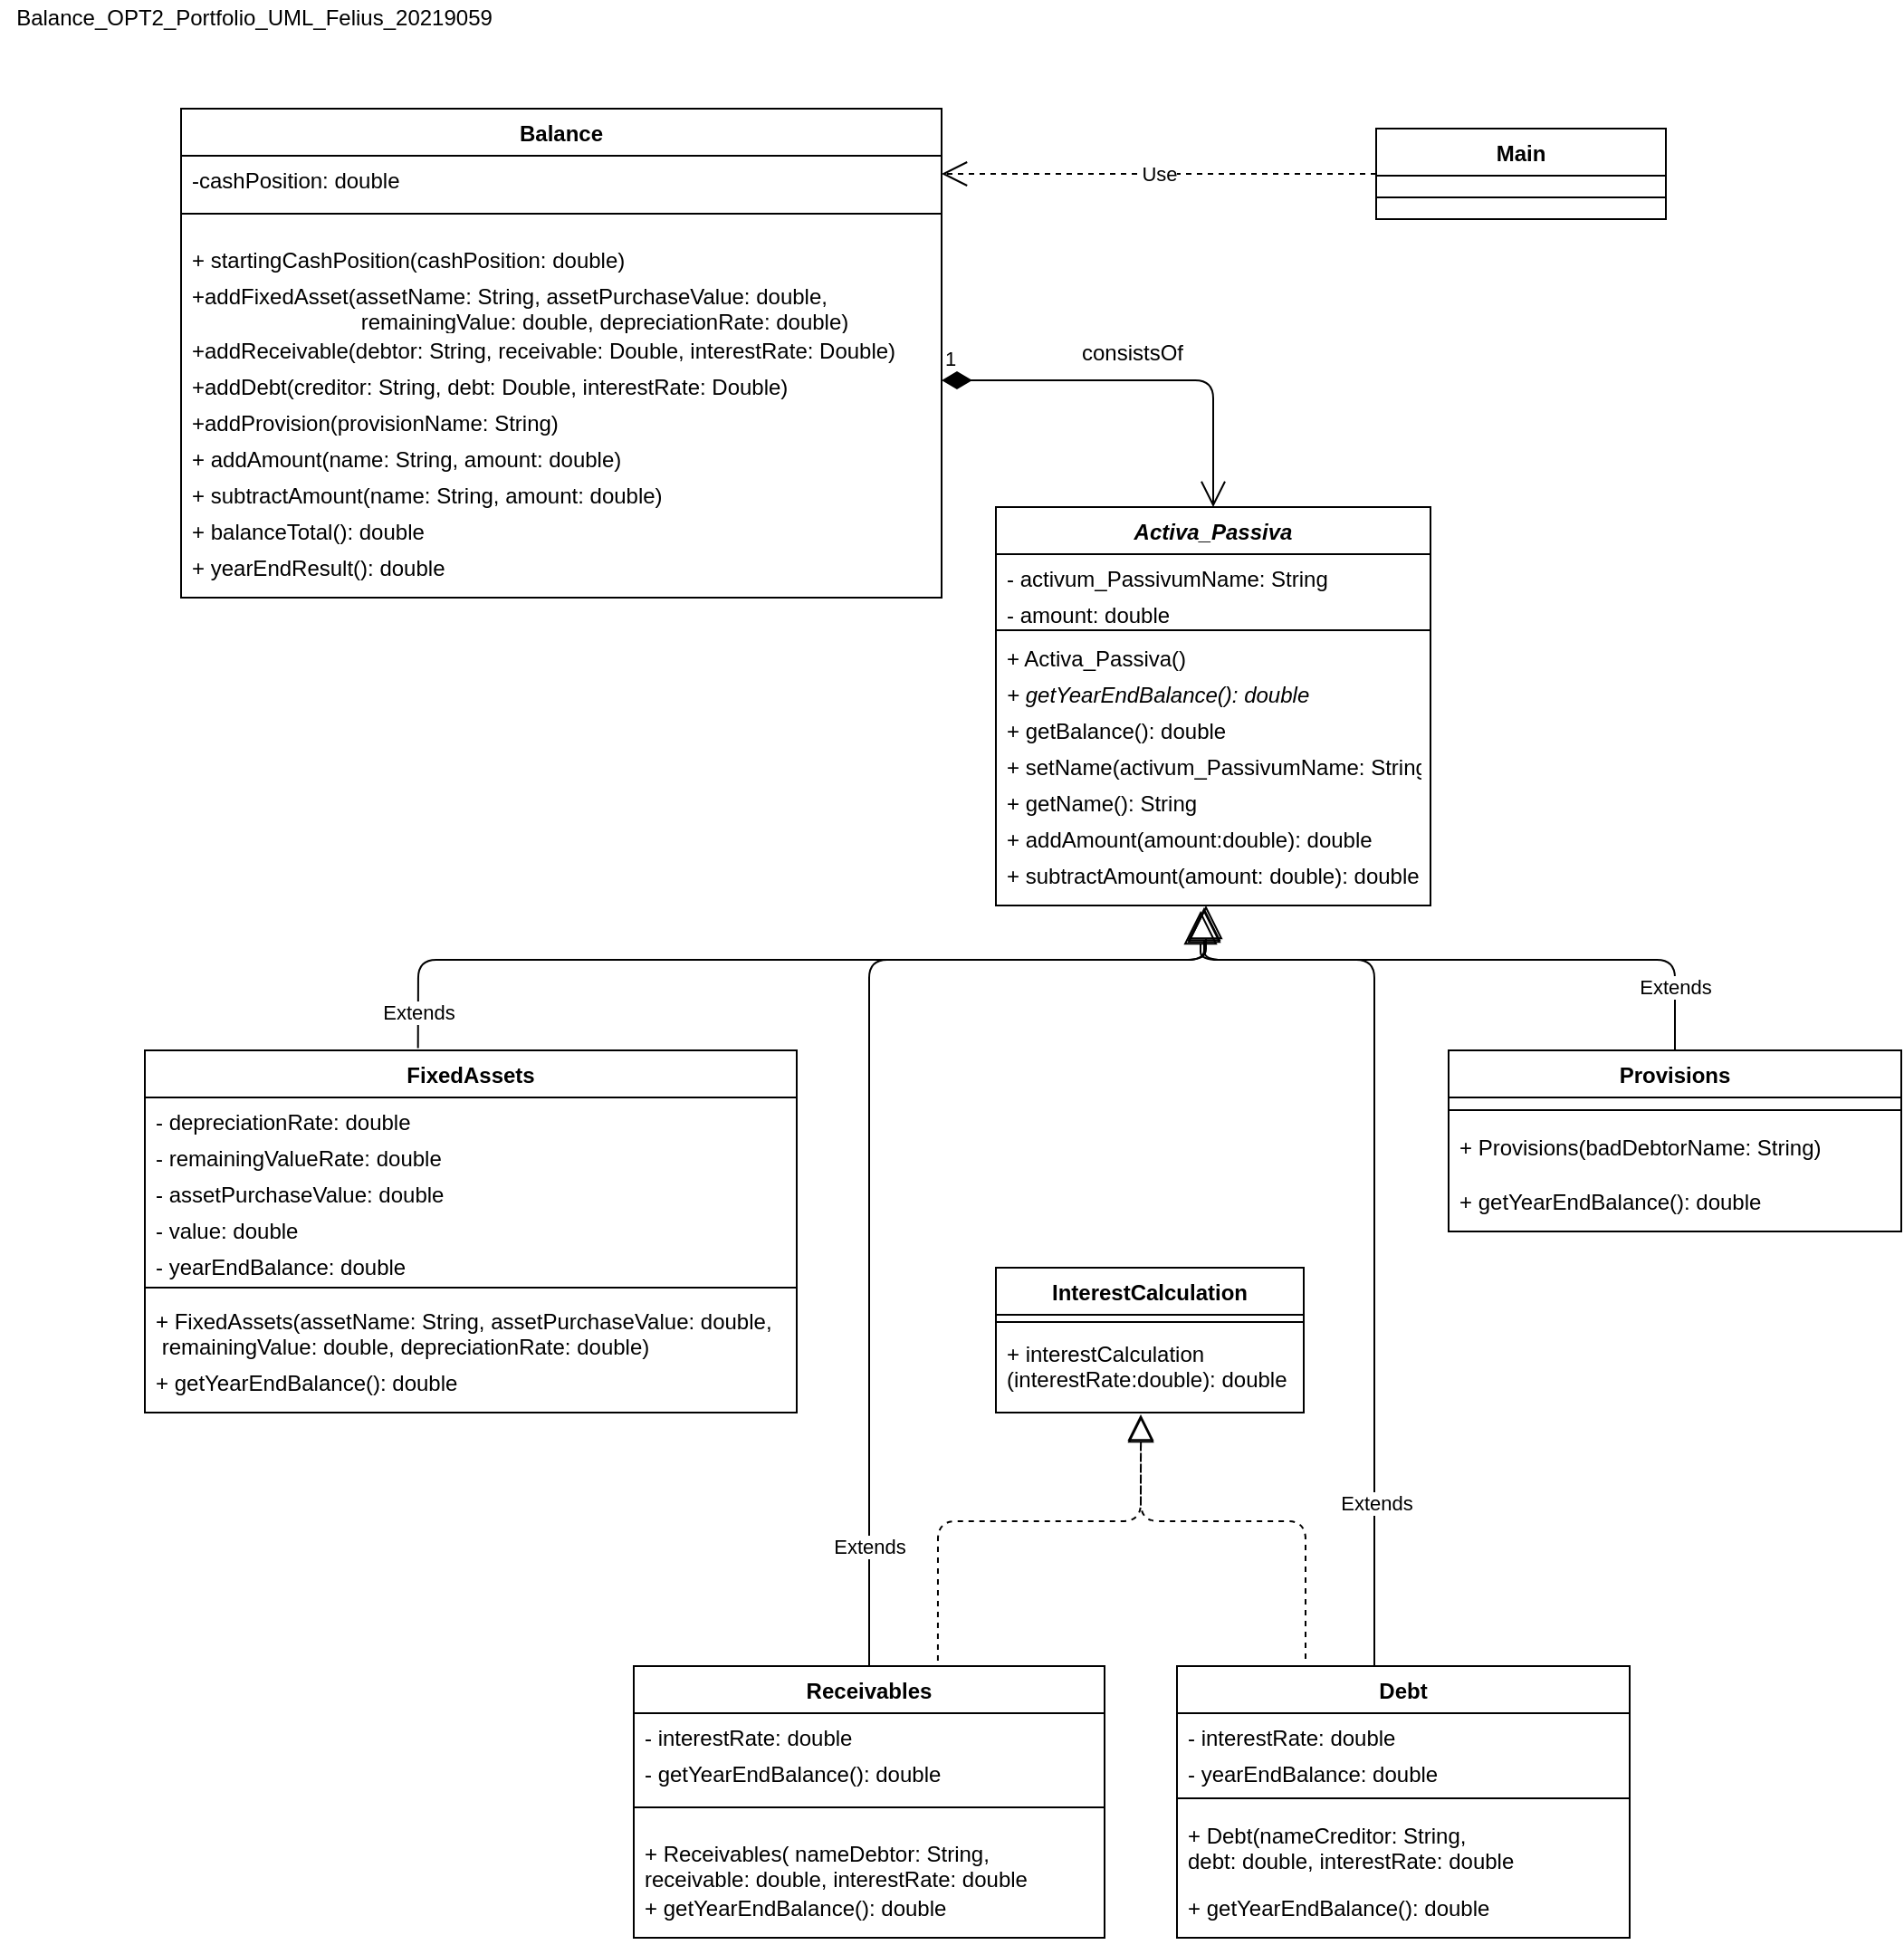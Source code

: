 <mxfile compressed="true" version="14.5.1" type="device"><diagram id="TGea9HWau37XkHUtcOBY" name="Page-1"><mxGraphModel dx="1106" dy="780" grid="1" gridSize="10" guides="1" tooltips="1" connect="1" arrows="1" fold="1" page="1" pageScale="1.7" pageWidth="827" pageHeight="1169" math="0" shadow="0"><root><mxCell id="0"/><mxCell id="1" parent="0"/><mxCell id="JWZrgMWVEKhAITZ-yP2O-1" value="Balance" style="swimlane;fontStyle=1;align=center;verticalAlign=top;childLayout=stackLayout;horizontal=1;startSize=26;horizontalStack=0;resizeParent=1;resizeParentMax=0;resizeLast=0;collapsible=1;marginBottom=0;" parent="1" vertex="1"><mxGeometry x="100" y="80" width="420" height="270" as="geometry"/></mxCell><mxCell id="JWZrgMWVEKhAITZ-yP2O-2" value="-cashPosition: double" style="text;strokeColor=none;fillColor=none;align=left;verticalAlign=top;spacingLeft=4;spacingRight=4;overflow=hidden;rotatable=0;points=[[0,0.5],[1,0.5]];portConstraint=eastwest;" parent="JWZrgMWVEKhAITZ-yP2O-1" vertex="1"><mxGeometry y="26" width="420" height="20" as="geometry"/></mxCell><mxCell id="JWZrgMWVEKhAITZ-yP2O-3" value="" style="line;strokeWidth=1;fillColor=none;align=left;verticalAlign=middle;spacingTop=-1;spacingLeft=3;spacingRight=3;rotatable=0;labelPosition=right;points=[];portConstraint=eastwest;" parent="JWZrgMWVEKhAITZ-yP2O-1" vertex="1"><mxGeometry y="46" width="420" height="24" as="geometry"/></mxCell><mxCell id="RxFUFsNciQllNmeZRb2d-8" value="+ startingCashPosition(cashPosition: double)" style="text;strokeColor=none;fillColor=none;align=left;verticalAlign=top;spacingLeft=4;spacingRight=4;overflow=hidden;rotatable=0;points=[[0,0.5],[1,0.5]];portConstraint=eastwest;" parent="JWZrgMWVEKhAITZ-yP2O-1" vertex="1"><mxGeometry y="70" width="420" height="20" as="geometry"/></mxCell><mxCell id="JWZrgMWVEKhAITZ-yP2O-4" value="+addFixedAsset(assetName: String, assetPurchaseValue: double, &#10;                            remainingValue: double, depreciationRate: double)" style="text;strokeColor=none;fillColor=none;align=left;verticalAlign=top;spacingLeft=4;spacingRight=4;overflow=hidden;rotatable=0;points=[[0,0.5],[1,0.5]];portConstraint=eastwest;" parent="JWZrgMWVEKhAITZ-yP2O-1" vertex="1"><mxGeometry y="90" width="420" height="30" as="geometry"/></mxCell><mxCell id="JWZrgMWVEKhAITZ-yP2O-48" value="+addReceivable(debtor: String, receivable: Double, interestRate: Double)" style="text;strokeColor=none;fillColor=none;align=left;verticalAlign=top;spacingLeft=4;spacingRight=4;overflow=hidden;rotatable=0;points=[[0,0.5],[1,0.5]];portConstraint=eastwest;" parent="JWZrgMWVEKhAITZ-yP2O-1" vertex="1"><mxGeometry y="120" width="420" height="20" as="geometry"/></mxCell><mxCell id="JWZrgMWVEKhAITZ-yP2O-49" value="+addDebt(creditor: String, debt: Double, interestRate: Double)" style="text;strokeColor=none;fillColor=none;align=left;verticalAlign=top;spacingLeft=4;spacingRight=4;overflow=hidden;rotatable=0;points=[[0,0.5],[1,0.5]];portConstraint=eastwest;" parent="JWZrgMWVEKhAITZ-yP2O-1" vertex="1"><mxGeometry y="140" width="420" height="20" as="geometry"/></mxCell><mxCell id="JWZrgMWVEKhAITZ-yP2O-50" value="+addProvision(provisionName: String)" style="text;strokeColor=none;fillColor=none;align=left;verticalAlign=top;spacingLeft=4;spacingRight=4;overflow=hidden;rotatable=0;points=[[0,0.5],[1,0.5]];portConstraint=eastwest;" parent="JWZrgMWVEKhAITZ-yP2O-1" vertex="1"><mxGeometry y="160" width="420" height="20" as="geometry"/></mxCell><mxCell id="JWZrgMWVEKhAITZ-yP2O-8" value="+ addAmount(name: String, amount: double)" style="text;strokeColor=none;fillColor=none;align=left;verticalAlign=top;spacingLeft=4;spacingRight=4;overflow=hidden;rotatable=0;points=[[0,0.5],[1,0.5]];portConstraint=eastwest;" parent="JWZrgMWVEKhAITZ-yP2O-1" vertex="1"><mxGeometry y="180" width="420" height="20" as="geometry"/></mxCell><mxCell id="pf_OSPfDTVbyEbArDYEv-2" value="+ subtractAmount(name: String, amount: double)" style="text;strokeColor=none;fillColor=none;align=left;verticalAlign=top;spacingLeft=4;spacingRight=4;overflow=hidden;rotatable=0;points=[[0,0.5],[1,0.5]];portConstraint=eastwest;" parent="JWZrgMWVEKhAITZ-yP2O-1" vertex="1"><mxGeometry y="200" width="420" height="20" as="geometry"/></mxCell><mxCell id="JWZrgMWVEKhAITZ-yP2O-5" value="+ balanceTotal(): double" style="text;strokeColor=none;fillColor=none;align=left;verticalAlign=top;spacingLeft=4;spacingRight=4;overflow=hidden;rotatable=0;points=[[0,0.5],[1,0.5]];portConstraint=eastwest;" parent="JWZrgMWVEKhAITZ-yP2O-1" vertex="1"><mxGeometry y="220" width="420" height="20" as="geometry"/></mxCell><mxCell id="RxFUFsNciQllNmeZRb2d-9" value="+ yearEndResult(): double" style="text;strokeColor=none;fillColor=none;align=left;verticalAlign=top;spacingLeft=4;spacingRight=4;overflow=hidden;rotatable=0;points=[[0,0.5],[1,0.5]];portConstraint=eastwest;" parent="JWZrgMWVEKhAITZ-yP2O-1" vertex="1"><mxGeometry y="240" width="420" height="30" as="geometry"/></mxCell><mxCell id="JWZrgMWVEKhAITZ-yP2O-9" value="FixedAssets" style="swimlane;fontStyle=1;align=center;verticalAlign=top;childLayout=stackLayout;horizontal=1;startSize=26;horizontalStack=0;resizeParent=1;resizeParentMax=0;resizeLast=0;collapsible=1;marginBottom=0;" parent="1" vertex="1"><mxGeometry x="80" y="600" width="360" height="200" as="geometry"/></mxCell><mxCell id="JWZrgMWVEKhAITZ-yP2O-14" value="- depreciationRate: double" style="text;strokeColor=none;fillColor=none;align=left;verticalAlign=top;spacingLeft=4;spacingRight=4;overflow=hidden;rotatable=0;points=[[0,0.5],[1,0.5]];portConstraint=eastwest;" parent="JWZrgMWVEKhAITZ-yP2O-9" vertex="1"><mxGeometry y="26" width="360" height="20" as="geometry"/></mxCell><mxCell id="JWZrgMWVEKhAITZ-yP2O-15" value="- remainingValueRate: double" style="text;strokeColor=none;fillColor=none;align=left;verticalAlign=top;spacingLeft=4;spacingRight=4;overflow=hidden;rotatable=0;points=[[0,0.5],[1,0.5]];portConstraint=eastwest;" parent="JWZrgMWVEKhAITZ-yP2O-9" vertex="1"><mxGeometry y="46" width="360" height="20" as="geometry"/></mxCell><mxCell id="BrwvkY1BcD5Ls9-VI9yJ-21" value="- assetPurchaseValue: double" style="text;strokeColor=none;fillColor=none;align=left;verticalAlign=top;spacingLeft=4;spacingRight=4;overflow=hidden;rotatable=0;points=[[0,0.5],[1,0.5]];portConstraint=eastwest;" parent="JWZrgMWVEKhAITZ-yP2O-9" vertex="1"><mxGeometry y="66" width="360" height="20" as="geometry"/></mxCell><mxCell id="pf_OSPfDTVbyEbArDYEv-7" value="- value: double" style="text;strokeColor=none;fillColor=none;align=left;verticalAlign=top;spacingLeft=4;spacingRight=4;overflow=hidden;rotatable=0;points=[[0,0.5],[1,0.5]];portConstraint=eastwest;" parent="JWZrgMWVEKhAITZ-yP2O-9" vertex="1"><mxGeometry y="86" width="360" height="20" as="geometry"/></mxCell><mxCell id="pf_OSPfDTVbyEbArDYEv-8" value="- yearEndBalance: double" style="text;strokeColor=none;fillColor=none;align=left;verticalAlign=top;spacingLeft=4;spacingRight=4;overflow=hidden;rotatable=0;points=[[0,0.5],[1,0.5]];portConstraint=eastwest;" parent="JWZrgMWVEKhAITZ-yP2O-9" vertex="1"><mxGeometry y="106" width="360" height="20" as="geometry"/></mxCell><mxCell id="JWZrgMWVEKhAITZ-yP2O-11" value="" style="line;strokeWidth=1;fillColor=none;align=left;verticalAlign=middle;spacingTop=-1;spacingLeft=3;spacingRight=3;rotatable=0;labelPosition=right;points=[];portConstraint=eastwest;" parent="JWZrgMWVEKhAITZ-yP2O-9" vertex="1"><mxGeometry y="126" width="360" height="10" as="geometry"/></mxCell><mxCell id="JWZrgMWVEKhAITZ-yP2O-12" value="+ FixedAssets(assetName: String, assetPurchaseValue: double,&#10; remainingValue: double, depreciationRate: double)" style="text;strokeColor=none;fillColor=none;align=left;verticalAlign=top;spacingLeft=4;spacingRight=4;overflow=hidden;rotatable=0;points=[[0,0.5],[1,0.5]];portConstraint=eastwest;" parent="JWZrgMWVEKhAITZ-yP2O-9" vertex="1"><mxGeometry y="136" width="360" height="34" as="geometry"/></mxCell><mxCell id="pf_OSPfDTVbyEbArDYEv-9" value="+ getYearEndBalance(): double" style="text;strokeColor=none;fillColor=none;align=left;verticalAlign=top;spacingLeft=4;spacingRight=4;overflow=hidden;rotatable=0;points=[[0,0.5],[1,0.5]];portConstraint=eastwest;" parent="JWZrgMWVEKhAITZ-yP2O-9" vertex="1"><mxGeometry y="170" width="360" height="30" as="geometry"/></mxCell><mxCell id="JWZrgMWVEKhAITZ-yP2O-16" value="Extends" style="endArrow=block;endSize=16;endFill=0;html=1;entryX=0.479;entryY=1.033;entryDx=0;entryDy=0;entryPerimeter=0;exitX=0.419;exitY=-0.006;exitDx=0;exitDy=0;exitPerimeter=0;" parent="1" source="JWZrgMWVEKhAITZ-yP2O-9" target="BrwvkY1BcD5Ls9-VI9yJ-10" edge="1"><mxGeometry x="-0.924" width="160" relative="1" as="geometry"><mxPoint x="695" y="477.78" as="sourcePoint"/><mxPoint x="635.8" y="641.41" as="targetPoint"/><Array as="points"><mxPoint x="231" y="550"/><mxPoint x="665" y="550"/></Array><mxPoint as="offset"/></mxGeometry></mxCell><mxCell id="JWZrgMWVEKhAITZ-yP2O-18" value="consistsOf" style="text;html=1;align=center;verticalAlign=middle;resizable=0;points=[];autosize=1;" parent="1" vertex="1"><mxGeometry x="590" y="205" width="70" height="20" as="geometry"/></mxCell><mxCell id="JWZrgMWVEKhAITZ-yP2O-23" value="Receivables" style="swimlane;fontStyle=1;align=center;verticalAlign=top;childLayout=stackLayout;horizontal=1;startSize=26;horizontalStack=0;resizeParent=1;resizeParentMax=0;resizeLast=0;collapsible=1;marginBottom=0;" parent="1" vertex="1"><mxGeometry x="350" y="940" width="260" height="150" as="geometry"/></mxCell><mxCell id="JWZrgMWVEKhAITZ-yP2O-27" value="- interestRate: double" style="text;strokeColor=none;fillColor=none;align=left;verticalAlign=top;spacingLeft=4;spacingRight=4;overflow=hidden;rotatable=0;points=[[0,0.5],[1,0.5]];portConstraint=eastwest;" parent="JWZrgMWVEKhAITZ-yP2O-23" vertex="1"><mxGeometry y="26" width="260" height="20" as="geometry"/></mxCell><mxCell id="pf_OSPfDTVbyEbArDYEv-3" value="- getYearEndBalance(): double" style="text;strokeColor=none;fillColor=none;align=left;verticalAlign=top;spacingLeft=4;spacingRight=4;overflow=hidden;rotatable=0;points=[[0,0.5],[1,0.5]];portConstraint=eastwest;" parent="JWZrgMWVEKhAITZ-yP2O-23" vertex="1"><mxGeometry y="46" width="260" height="20" as="geometry"/></mxCell><mxCell id="JWZrgMWVEKhAITZ-yP2O-25" value="" style="line;strokeWidth=1;fillColor=none;align=left;verticalAlign=middle;spacingTop=-1;spacingLeft=3;spacingRight=3;rotatable=0;labelPosition=right;points=[];portConstraint=eastwest;" parent="JWZrgMWVEKhAITZ-yP2O-23" vertex="1"><mxGeometry y="66" width="260" height="24" as="geometry"/></mxCell><mxCell id="JWZrgMWVEKhAITZ-yP2O-26" value="+ Receivables( nameDebtor: String, &#10;receivable: double, interestRate: double" style="text;strokeColor=none;fillColor=none;align=left;verticalAlign=top;spacingLeft=4;spacingRight=4;overflow=hidden;rotatable=0;points=[[0,0.5],[1,0.5]];portConstraint=eastwest;" parent="JWZrgMWVEKhAITZ-yP2O-23" vertex="1"><mxGeometry y="90" width="260" height="30" as="geometry"/></mxCell><mxCell id="BrwvkY1BcD5Ls9-VI9yJ-18" value="+ getYearEndBalance(): double" style="text;strokeColor=none;fillColor=none;align=left;verticalAlign=top;spacingLeft=4;spacingRight=4;overflow=hidden;rotatable=0;points=[[0,0.5],[1,0.5]];portConstraint=eastwest;" parent="JWZrgMWVEKhAITZ-yP2O-23" vertex="1"><mxGeometry y="120" width="260" height="30" as="geometry"/></mxCell><mxCell id="JWZrgMWVEKhAITZ-yP2O-28" value="Debt" style="swimlane;fontStyle=1;align=center;verticalAlign=top;childLayout=stackLayout;horizontal=1;startSize=26;horizontalStack=0;resizeParent=1;resizeParentMax=0;resizeLast=0;collapsible=1;marginBottom=0;" parent="1" vertex="1"><mxGeometry x="650" y="940" width="250" height="150" as="geometry"/></mxCell><mxCell id="JWZrgMWVEKhAITZ-yP2O-32" value="- interestRate: double" style="text;strokeColor=none;fillColor=none;align=left;verticalAlign=top;spacingLeft=4;spacingRight=4;overflow=hidden;rotatable=0;points=[[0,0.5],[1,0.5]];portConstraint=eastwest;" parent="JWZrgMWVEKhAITZ-yP2O-28" vertex="1"><mxGeometry y="26" width="250" height="20" as="geometry"/></mxCell><mxCell id="pf_OSPfDTVbyEbArDYEv-14" value="- yearEndBalance: double" style="text;strokeColor=none;fillColor=none;align=left;verticalAlign=top;spacingLeft=4;spacingRight=4;overflow=hidden;rotatable=0;points=[[0,0.5],[1,0.5]];portConstraint=eastwest;" parent="JWZrgMWVEKhAITZ-yP2O-28" vertex="1"><mxGeometry y="46" width="250" height="20" as="geometry"/></mxCell><mxCell id="JWZrgMWVEKhAITZ-yP2O-30" value="" style="line;strokeWidth=1;fillColor=none;align=left;verticalAlign=middle;spacingTop=-1;spacingLeft=3;spacingRight=3;rotatable=0;labelPosition=right;points=[];portConstraint=eastwest;" parent="JWZrgMWVEKhAITZ-yP2O-28" vertex="1"><mxGeometry y="66" width="250" height="14" as="geometry"/></mxCell><mxCell id="JWZrgMWVEKhAITZ-yP2O-31" value="+ Debt(nameCreditor: String, &#10;debt: double, interestRate: double" style="text;strokeColor=none;fillColor=none;align=left;verticalAlign=top;spacingLeft=4;spacingRight=4;overflow=hidden;rotatable=0;points=[[0,0.5],[1,0.5]];portConstraint=eastwest;" parent="JWZrgMWVEKhAITZ-yP2O-28" vertex="1"><mxGeometry y="80" width="250" height="40" as="geometry"/></mxCell><mxCell id="pf_OSPfDTVbyEbArDYEv-18" value="+ getYearEndBalance(): double" style="text;strokeColor=none;fillColor=none;align=left;verticalAlign=top;spacingLeft=4;spacingRight=4;overflow=hidden;rotatable=0;points=[[0,0.5],[1,0.5]];portConstraint=eastwest;" parent="JWZrgMWVEKhAITZ-yP2O-28" vertex="1"><mxGeometry y="120" width="250" height="30" as="geometry"/></mxCell><mxCell id="JWZrgMWVEKhAITZ-yP2O-33" value="Provisions" style="swimlane;fontStyle=1;align=center;verticalAlign=top;childLayout=stackLayout;horizontal=1;startSize=26;horizontalStack=0;resizeParent=1;resizeParentMax=0;resizeLast=0;collapsible=1;marginBottom=0;" parent="1" vertex="1"><mxGeometry x="800" y="600" width="250" height="100" as="geometry"/></mxCell><mxCell id="JWZrgMWVEKhAITZ-yP2O-35" value="" style="line;strokeWidth=1;fillColor=none;align=left;verticalAlign=middle;spacingTop=-1;spacingLeft=3;spacingRight=3;rotatable=0;labelPosition=right;points=[];portConstraint=eastwest;" parent="JWZrgMWVEKhAITZ-yP2O-33" vertex="1"><mxGeometry y="26" width="250" height="14" as="geometry"/></mxCell><mxCell id="JWZrgMWVEKhAITZ-yP2O-36" value="+ Provisions(badDebtorName: String)" style="text;strokeColor=none;fillColor=none;align=left;verticalAlign=top;spacingLeft=4;spacingRight=4;overflow=hidden;rotatable=0;points=[[0,0.5],[1,0.5]];portConstraint=eastwest;" parent="JWZrgMWVEKhAITZ-yP2O-33" vertex="1"><mxGeometry y="40" width="250" height="30" as="geometry"/></mxCell><mxCell id="pf_OSPfDTVbyEbArDYEv-26" value="+ getYearEndBalance(): double" style="text;strokeColor=none;fillColor=none;align=left;verticalAlign=top;spacingLeft=4;spacingRight=4;overflow=hidden;rotatable=0;points=[[0,0.5],[1,0.5]];portConstraint=eastwest;" parent="JWZrgMWVEKhAITZ-yP2O-33" vertex="1"><mxGeometry y="70" width="250" height="30" as="geometry"/></mxCell><mxCell id="JWZrgMWVEKhAITZ-yP2O-37" value="Extends" style="endArrow=block;endSize=16;endFill=0;html=1;exitX=0.5;exitY=0;exitDx=0;exitDy=0;" parent="1" source="JWZrgMWVEKhAITZ-yP2O-23" edge="1"><mxGeometry x="-0.781" width="160" relative="1" as="geometry"><mxPoint x="487" y="900" as="sourcePoint"/><mxPoint x="666" y="520" as="targetPoint"/><Array as="points"><mxPoint x="480" y="550"/><mxPoint x="666" y="550"/></Array><mxPoint as="offset"/></mxGeometry></mxCell><mxCell id="JWZrgMWVEKhAITZ-yP2O-38" value="Extends" style="endArrow=block;endSize=16;endFill=0;html=1;exitX=0.436;exitY=0;exitDx=0;exitDy=0;entryX=0.471;entryY=1.1;entryDx=0;entryDy=0;entryPerimeter=0;exitPerimeter=0;" parent="1" source="JWZrgMWVEKhAITZ-yP2O-28" target="BrwvkY1BcD5Ls9-VI9yJ-10" edge="1"><mxGeometry x="-0.649" y="-1" width="160" relative="1" as="geometry"><mxPoint x="556.04" y="567.78" as="sourcePoint"/><mxPoint x="680" y="530" as="targetPoint"/><Array as="points"><mxPoint x="759" y="550"/><mxPoint x="663" y="550"/></Array><mxPoint as="offset"/></mxGeometry></mxCell><mxCell id="JWZrgMWVEKhAITZ-yP2O-40" value="Extends" style="endArrow=block;endSize=16;endFill=0;html=1;exitX=0.5;exitY=0;exitDx=0;exitDy=0;entryX=0.479;entryY=1.067;entryDx=0;entryDy=0;entryPerimeter=0;" parent="1" source="JWZrgMWVEKhAITZ-yP2O-33" target="BrwvkY1BcD5Ls9-VI9yJ-10" edge="1"><mxGeometry x="-0.793" width="160" relative="1" as="geometry"><mxPoint x="925.04" y="537.782" as="sourcePoint"/><mxPoint x="710" y="530" as="targetPoint"/><Array as="points"><mxPoint x="925" y="550"/><mxPoint x="665" y="550"/></Array><mxPoint as="offset"/></mxGeometry></mxCell><mxCell id="JWZrgMWVEKhAITZ-yP2O-42" value="Balance_OPT2_Portfolio_UML_Felius_20219059" style="text;html=1;align=center;verticalAlign=middle;resizable=0;points=[];autosize=1;" parent="1" vertex="1"><mxGeometry y="20" width="280" height="20" as="geometry"/></mxCell><mxCell id="BrwvkY1BcD5Ls9-VI9yJ-1" value="Activa_Passiva" style="swimlane;fontStyle=3;align=center;verticalAlign=top;childLayout=stackLayout;horizontal=1;startSize=26;horizontalStack=0;resizeParent=1;resizeParentMax=0;resizeLast=0;collapsible=1;marginBottom=0;" parent="1" vertex="1"><mxGeometry x="550" y="300" width="240" height="220" as="geometry"><mxRectangle x="480" y="300" width="120" height="26" as="alternateBounds"/></mxGeometry></mxCell><mxCell id="RxFUFsNciQllNmeZRb2d-3" value="- activum_PassivumName: String" style="text;strokeColor=none;fillColor=none;align=left;verticalAlign=top;spacingLeft=4;spacingRight=4;overflow=hidden;rotatable=0;points=[[0,0.5],[1,0.5]];portConstraint=eastwest;" parent="BrwvkY1BcD5Ls9-VI9yJ-1" vertex="1"><mxGeometry y="26" width="240" height="20" as="geometry"/></mxCell><mxCell id="RxFUFsNciQllNmeZRb2d-4" value="- amount: double" style="text;strokeColor=none;fillColor=none;align=left;verticalAlign=top;spacingLeft=4;spacingRight=4;overflow=hidden;rotatable=0;points=[[0,0.5],[1,0.5]];portConstraint=eastwest;" parent="BrwvkY1BcD5Ls9-VI9yJ-1" vertex="1"><mxGeometry y="46" width="240" height="20" as="geometry"/></mxCell><mxCell id="BrwvkY1BcD5Ls9-VI9yJ-3" value="" style="line;strokeWidth=1;fillColor=none;align=left;verticalAlign=middle;spacingTop=-1;spacingLeft=3;spacingRight=3;rotatable=0;labelPosition=right;points=[];portConstraint=eastwest;" parent="BrwvkY1BcD5Ls9-VI9yJ-1" vertex="1"><mxGeometry y="66" width="240" height="4" as="geometry"/></mxCell><mxCell id="pf_OSPfDTVbyEbArDYEv-12" value="+ Activa_Passiva()" style="text;strokeColor=none;fillColor=none;align=left;verticalAlign=top;spacingLeft=4;spacingRight=4;overflow=hidden;rotatable=0;points=[[0,0.5],[1,0.5]];portConstraint=eastwest;" parent="BrwvkY1BcD5Ls9-VI9yJ-1" vertex="1"><mxGeometry y="70" width="240" height="20" as="geometry"/></mxCell><mxCell id="BrwvkY1BcD5Ls9-VI9yJ-4" value="+ getYearEndBalance(): double" style="text;strokeColor=none;fillColor=none;align=left;verticalAlign=top;spacingLeft=4;spacingRight=4;overflow=hidden;rotatable=0;points=[[0,0.5],[1,0.5]];portConstraint=eastwest;fontStyle=2" parent="BrwvkY1BcD5Ls9-VI9yJ-1" vertex="1"><mxGeometry y="90" width="240" height="20" as="geometry"/></mxCell><mxCell id="RxFUFsNciQllNmeZRb2d-5" value="+ getBalance(): double" style="text;strokeColor=none;fillColor=none;align=left;verticalAlign=top;spacingLeft=4;spacingRight=4;overflow=hidden;rotatable=0;points=[[0,0.5],[1,0.5]];portConstraint=eastwest;fontStyle=0" parent="BrwvkY1BcD5Ls9-VI9yJ-1" vertex="1"><mxGeometry y="110" width="240" height="20" as="geometry"/></mxCell><mxCell id="BrwvkY1BcD5Ls9-VI9yJ-5" value="+ setName(activum_PassivumName: String)" style="text;strokeColor=none;fillColor=none;align=left;verticalAlign=top;spacingLeft=4;spacingRight=4;overflow=hidden;rotatable=0;points=[[0,0.5],[1,0.5]];portConstraint=eastwest;fontStyle=0" parent="BrwvkY1BcD5Ls9-VI9yJ-1" vertex="1"><mxGeometry y="130" width="240" height="20" as="geometry"/></mxCell><mxCell id="pf_OSPfDTVbyEbArDYEv-11" value="+ getName(): String" style="text;strokeColor=none;fillColor=none;align=left;verticalAlign=top;spacingLeft=4;spacingRight=4;overflow=hidden;rotatable=0;points=[[0,0.5],[1,0.5]];portConstraint=eastwest;fontStyle=0" parent="BrwvkY1BcD5Ls9-VI9yJ-1" vertex="1"><mxGeometry y="150" width="240" height="20" as="geometry"/></mxCell><mxCell id="BrwvkY1BcD5Ls9-VI9yJ-9" value="+ addAmount(amount:double): double&#10;" style="text;strokeColor=none;fillColor=none;align=left;verticalAlign=top;spacingLeft=4;spacingRight=4;overflow=hidden;rotatable=0;points=[[0,0.5],[1,0.5]];portConstraint=eastwest;" parent="BrwvkY1BcD5Ls9-VI9yJ-1" vertex="1"><mxGeometry y="170" width="240" height="20" as="geometry"/></mxCell><mxCell id="BrwvkY1BcD5Ls9-VI9yJ-10" value="+ subtractAmount(amount: double): double" style="text;strokeColor=none;fillColor=none;align=left;verticalAlign=top;spacingLeft=4;spacingRight=4;overflow=hidden;rotatable=0;points=[[0,0.5],[1,0.5]];portConstraint=eastwest;" parent="BrwvkY1BcD5Ls9-VI9yJ-1" vertex="1"><mxGeometry y="190" width="240" height="30" as="geometry"/></mxCell><mxCell id="_fWY2-OlE0IKCw78Q9Ch-1" value="Main" style="swimlane;fontStyle=1;align=center;verticalAlign=top;childLayout=stackLayout;horizontal=1;startSize=26;horizontalStack=0;resizeParent=1;resizeParentMax=0;resizeLast=0;collapsible=1;marginBottom=0;" parent="1" vertex="1"><mxGeometry x="760" y="91" width="160" height="50" as="geometry"/></mxCell><mxCell id="_fWY2-OlE0IKCw78Q9Ch-3" value="" style="line;strokeWidth=1;fillColor=none;align=left;verticalAlign=middle;spacingTop=-1;spacingLeft=3;spacingRight=3;rotatable=0;labelPosition=right;points=[];portConstraint=eastwest;" parent="_fWY2-OlE0IKCw78Q9Ch-1" vertex="1"><mxGeometry y="26" width="160" height="24" as="geometry"/></mxCell><mxCell id="RxFUFsNciQllNmeZRb2d-10" value="1" style="endArrow=open;html=1;endSize=12;startArrow=diamondThin;startSize=14;startFill=1;edgeStyle=orthogonalEdgeStyle;align=left;verticalAlign=bottom;exitX=1;exitY=0.5;exitDx=0;exitDy=0;" parent="1" source="JWZrgMWVEKhAITZ-yP2O-49" target="BrwvkY1BcD5Ls9-VI9yJ-1" edge="1"><mxGeometry x="-1" y="3" relative="1" as="geometry"><mxPoint x="470" y="490" as="sourcePoint"/><mxPoint x="630" y="490" as="targetPoint"/></mxGeometry></mxCell><mxCell id="RxFUFsNciQllNmeZRb2d-11" value="Use" style="endArrow=open;endSize=12;dashed=1;html=1;exitX=0;exitY=0.5;exitDx=0;exitDy=0;entryX=1;entryY=0.5;entryDx=0;entryDy=0;" parent="1" source="_fWY2-OlE0IKCw78Q9Ch-1" target="JWZrgMWVEKhAITZ-yP2O-2" edge="1"><mxGeometry width="160" relative="1" as="geometry"><mxPoint x="530" y="530" as="sourcePoint"/><mxPoint x="690" y="530" as="targetPoint"/></mxGeometry></mxCell><mxCell id="5FkbTSnCD-9hGP2NEjOb-1" value="InterestCalculation" style="swimlane;fontStyle=1;align=center;verticalAlign=top;childLayout=stackLayout;horizontal=1;startSize=26;horizontalStack=0;resizeParent=1;resizeParentMax=0;resizeLast=0;collapsible=1;marginBottom=0;" vertex="1" parent="1"><mxGeometry x="550" y="720" width="170" height="80" as="geometry"/></mxCell><mxCell id="5FkbTSnCD-9hGP2NEjOb-3" value="" style="line;strokeWidth=1;fillColor=none;align=left;verticalAlign=middle;spacingTop=-1;spacingLeft=3;spacingRight=3;rotatable=0;labelPosition=right;points=[];portConstraint=eastwest;" vertex="1" parent="5FkbTSnCD-9hGP2NEjOb-1"><mxGeometry y="26" width="170" height="8" as="geometry"/></mxCell><mxCell id="5FkbTSnCD-9hGP2NEjOb-4" value="+ interestCalculation &#10;(interestRate:double): double&#10;" style="text;strokeColor=none;fillColor=none;align=left;verticalAlign=top;spacingLeft=4;spacingRight=4;overflow=hidden;rotatable=0;points=[[0,0.5],[1,0.5]];portConstraint=eastwest;" vertex="1" parent="5FkbTSnCD-9hGP2NEjOb-1"><mxGeometry y="34" width="170" height="46" as="geometry"/></mxCell><mxCell id="5FkbTSnCD-9hGP2NEjOb-5" value="" style="endArrow=block;dashed=1;endFill=0;endSize=12;html=1;exitX=0.646;exitY=-0.02;exitDx=0;exitDy=0;exitPerimeter=0;entryX=0.471;entryY=1.043;entryDx=0;entryDy=0;entryPerimeter=0;" edge="1" parent="1" source="JWZrgMWVEKhAITZ-yP2O-23" target="5FkbTSnCD-9hGP2NEjOb-4"><mxGeometry width="160" relative="1" as="geometry"><mxPoint x="480" y="960" as="sourcePoint"/><mxPoint x="640" y="960" as="targetPoint"/><Array as="points"><mxPoint x="518" y="860"/><mxPoint x="630" y="860"/></Array></mxGeometry></mxCell><mxCell id="5FkbTSnCD-9hGP2NEjOb-6" value="" style="endArrow=block;dashed=1;endFill=0;endSize=12;html=1;exitX=0.284;exitY=-0.027;exitDx=0;exitDy=0;exitPerimeter=0;" edge="1" parent="1" source="JWZrgMWVEKhAITZ-yP2O-28"><mxGeometry width="160" relative="1" as="geometry"><mxPoint x="480" y="960" as="sourcePoint"/><mxPoint x="630" y="801" as="targetPoint"/><Array as="points"><mxPoint x="721" y="860"/><mxPoint x="630" y="860"/></Array></mxGeometry></mxCell></root></mxGraphModel></diagram></mxfile>